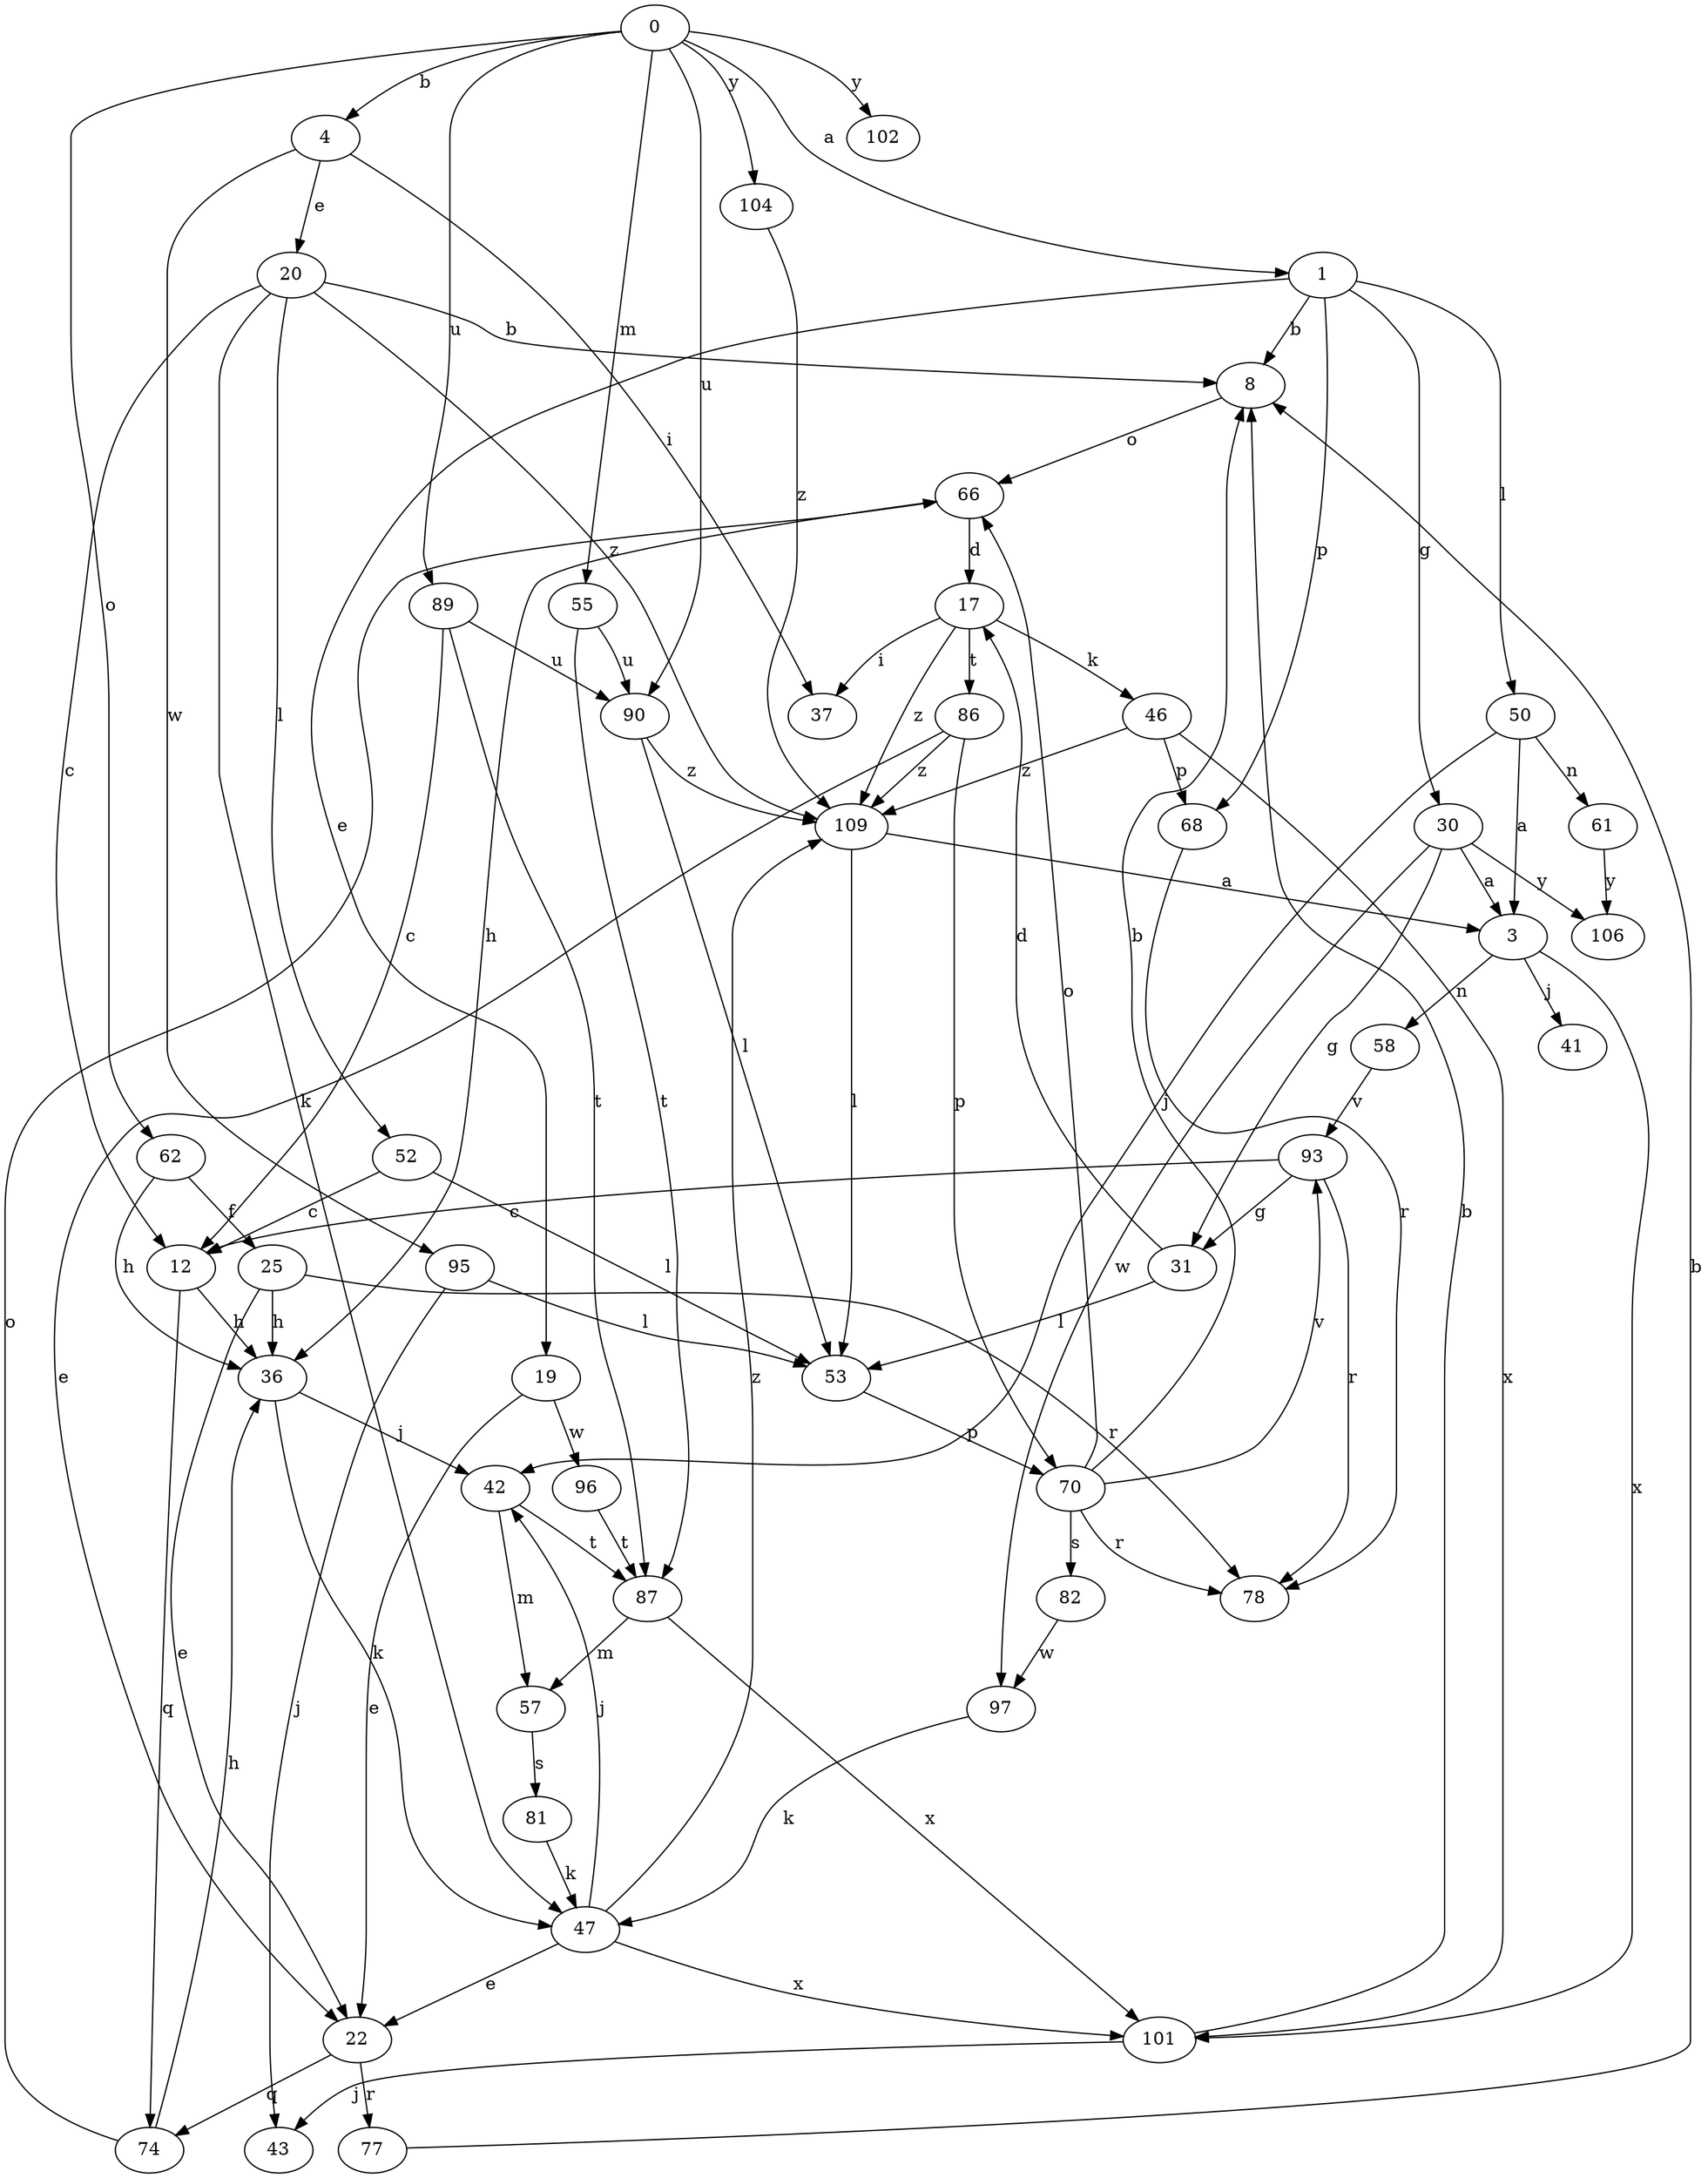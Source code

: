 strict digraph  {
0;
1;
3;
4;
8;
12;
17;
19;
20;
22;
25;
30;
31;
36;
37;
41;
42;
43;
46;
47;
50;
52;
53;
55;
57;
58;
61;
62;
66;
68;
70;
74;
77;
78;
81;
82;
86;
87;
89;
90;
93;
95;
96;
97;
101;
102;
104;
106;
109;
0 -> 1  [label=a];
0 -> 4  [label=b];
0 -> 55  [label=m];
0 -> 62  [label=o];
0 -> 89  [label=u];
0 -> 90  [label=u];
0 -> 102  [label=y];
0 -> 104  [label=y];
1 -> 8  [label=b];
1 -> 19  [label=e];
1 -> 30  [label=g];
1 -> 50  [label=l];
1 -> 68  [label=p];
3 -> 41  [label=j];
3 -> 58  [label=n];
3 -> 101  [label=x];
4 -> 20  [label=e];
4 -> 37  [label=i];
4 -> 95  [label=w];
8 -> 66  [label=o];
12 -> 36  [label=h];
12 -> 74  [label=q];
17 -> 37  [label=i];
17 -> 46  [label=k];
17 -> 86  [label=t];
17 -> 109  [label=z];
19 -> 22  [label=e];
19 -> 96  [label=w];
20 -> 8  [label=b];
20 -> 12  [label=c];
20 -> 47  [label=k];
20 -> 52  [label=l];
20 -> 109  [label=z];
22 -> 74  [label=q];
22 -> 77  [label=r];
25 -> 22  [label=e];
25 -> 36  [label=h];
25 -> 78  [label=r];
30 -> 3  [label=a];
30 -> 31  [label=g];
30 -> 97  [label=w];
30 -> 106  [label=y];
31 -> 17  [label=d];
31 -> 53  [label=l];
36 -> 42  [label=j];
36 -> 47  [label=k];
42 -> 57  [label=m];
42 -> 87  [label=t];
46 -> 68  [label=p];
46 -> 101  [label=x];
46 -> 109  [label=z];
47 -> 22  [label=e];
47 -> 42  [label=j];
47 -> 101  [label=x];
47 -> 109  [label=z];
50 -> 3  [label=a];
50 -> 42  [label=j];
50 -> 61  [label=n];
52 -> 12  [label=c];
52 -> 53  [label=l];
53 -> 70  [label=p];
55 -> 87  [label=t];
55 -> 90  [label=u];
57 -> 81  [label=s];
58 -> 93  [label=v];
61 -> 106  [label=y];
62 -> 25  [label=f];
62 -> 36  [label=h];
66 -> 17  [label=d];
66 -> 36  [label=h];
68 -> 78  [label=r];
70 -> 8  [label=b];
70 -> 66  [label=o];
70 -> 78  [label=r];
70 -> 82  [label=s];
70 -> 93  [label=v];
74 -> 36  [label=h];
74 -> 66  [label=o];
77 -> 8  [label=b];
81 -> 47  [label=k];
82 -> 97  [label=w];
86 -> 22  [label=e];
86 -> 70  [label=p];
86 -> 109  [label=z];
87 -> 57  [label=m];
87 -> 101  [label=x];
89 -> 12  [label=c];
89 -> 87  [label=t];
89 -> 90  [label=u];
90 -> 53  [label=l];
90 -> 109  [label=z];
93 -> 12  [label=c];
93 -> 31  [label=g];
93 -> 78  [label=r];
95 -> 43  [label=j];
95 -> 53  [label=l];
96 -> 87  [label=t];
97 -> 47  [label=k];
101 -> 8  [label=b];
101 -> 43  [label=j];
104 -> 109  [label=z];
109 -> 3  [label=a];
109 -> 53  [label=l];
}
